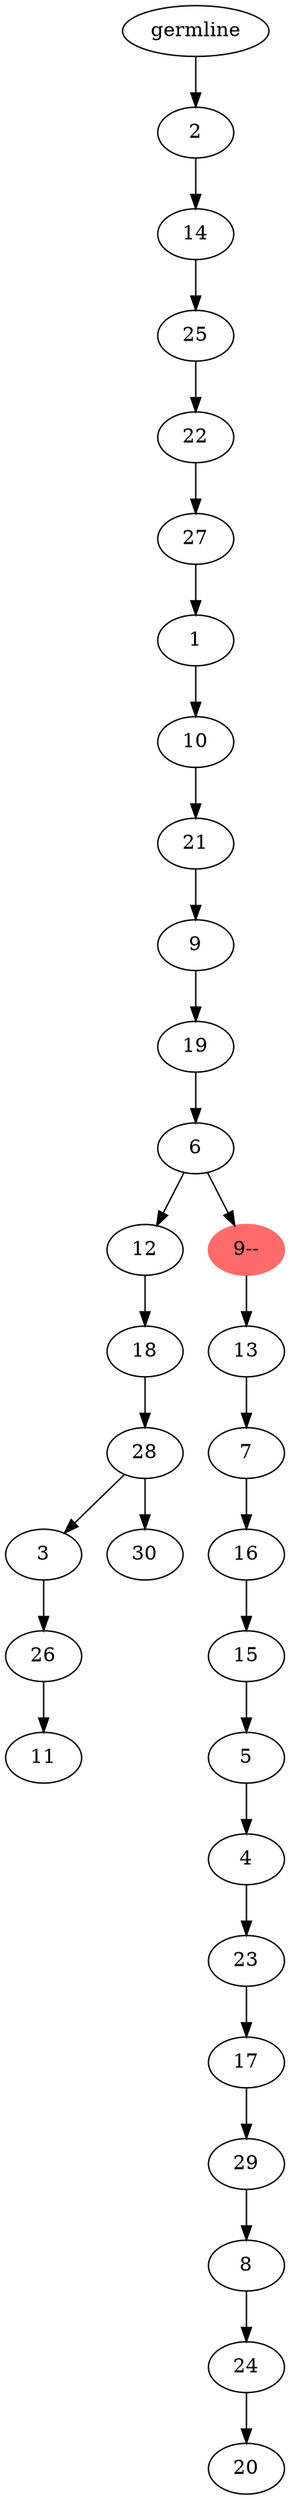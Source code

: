 digraph phylogeny {
	"31" [label="germline"];
	"31" -> "30";
	"30" [label="2"];
	"30" -> "29";
	"29" [label="14"];
	"29" -> "28";
	"28" [label="25"];
	"28" -> "27";
	"27" [label="22"];
	"27" -> "26";
	"26" [label="27"];
	"26" -> "25";
	"25" [label="1"];
	"25" -> "24";
	"24" [label="10"];
	"24" -> "23";
	"23" [label="21"];
	"23" -> "22";
	"22" [label="9"];
	"22" -> "21";
	"21" [label="19"];
	"21" -> "20";
	"20" [label="6"];
	"20" -> "19";
	"19" [label="12"];
	"19" -> "18";
	"18" [label="18"];
	"18" -> "8";
	"8" [label="28"];
	"8" -> "7";
	"7" [label="3"];
	"7" -> "6";
	"6" [label="26"];
	"6" -> "5";
	"5" [label="11"];
	"8" -> "9";
	"9" [label="30"];
	"20" -> "0";
	"0" [color=indianred1, style=filled, label="9--"];
	"0" -> "17";
	"17" [label="13"];
	"17" -> "16";
	"16" [label="7"];
	"16" -> "15";
	"15" [label="16"];
	"15" -> "14";
	"14" [label="15"];
	"14" -> "13";
	"13" [label="5"];
	"13" -> "12";
	"12" [label="4"];
	"12" -> "11";
	"11" [label="23"];
	"11" -> "10";
	"10" [label="17"];
	"10" -> "4";
	"4" [label="29"];
	"4" -> "3";
	"3" [label="8"];
	"3" -> "2";
	"2" [label="24"];
	"2" -> "1";
	"1" [label="20"];
}
